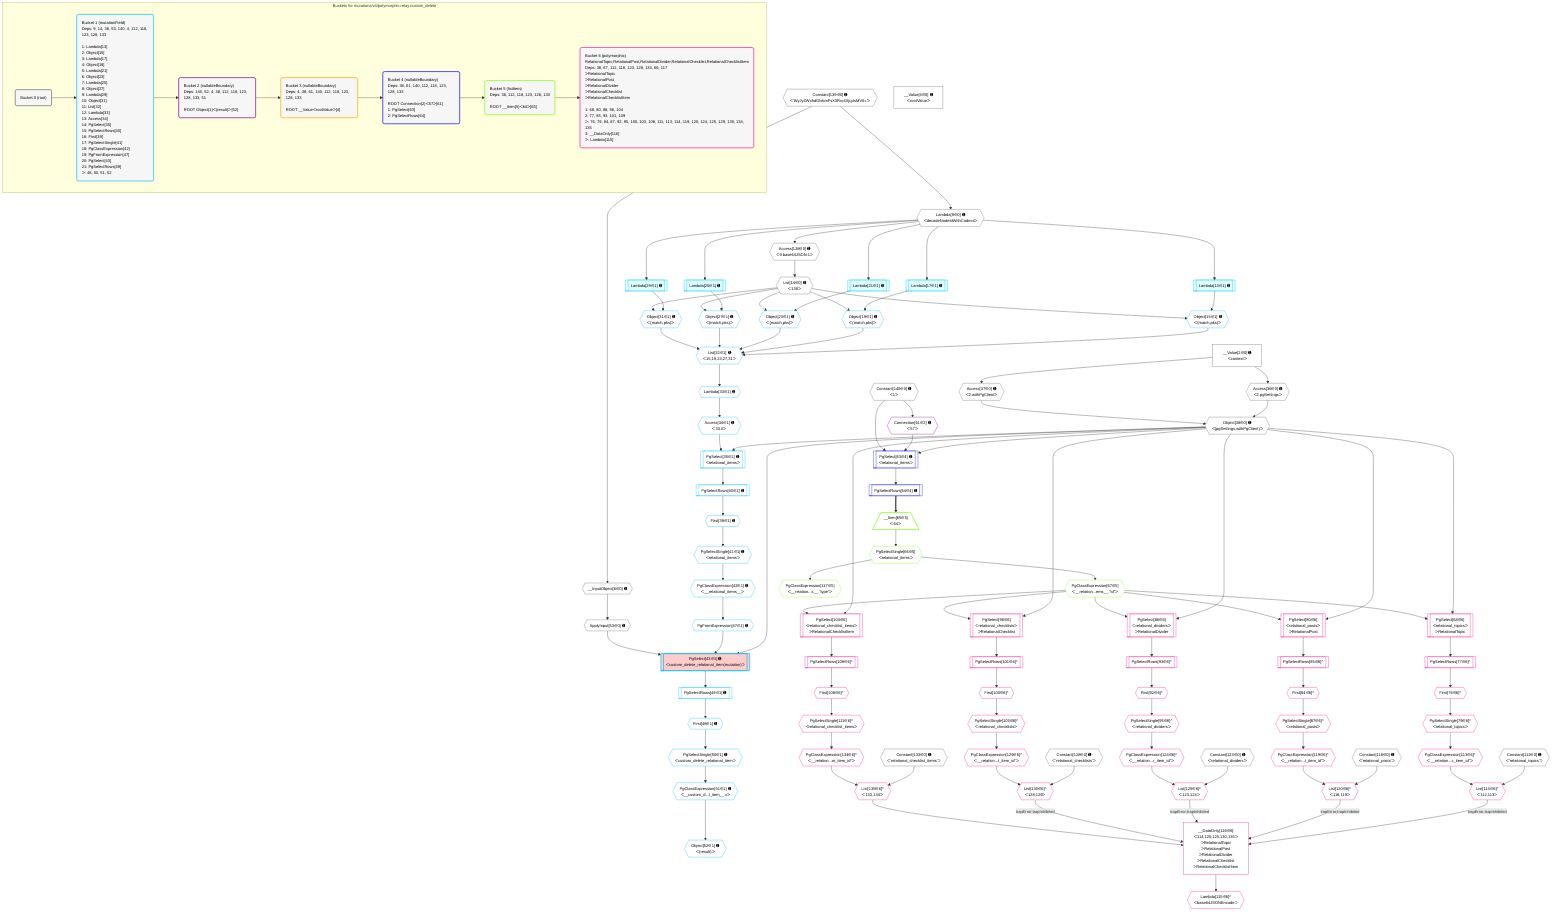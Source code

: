 %%{init: {'themeVariables': { 'fontSize': '12px'}}}%%
graph TD
    classDef path fill:#eee,stroke:#000,color:#000
    classDef plan fill:#fff,stroke-width:1px,color:#000
    classDef itemplan fill:#fff,stroke-width:2px,color:#000
    classDef unbatchedplan fill:#dff,stroke-width:1px,color:#000
    classDef sideeffectplan fill:#fcc,stroke-width:2px,color:#000
    classDef bucket fill:#f6f6f6,color:#000,stroke-width:2px,text-align:left

    subgraph "Buckets for mutations/v4/polymorphic.relay.custom_delete"
    Bucket0("Bucket 0 (root)"):::bucket
    Bucket1("Bucket 1 (mutationField)<br />Deps: 9, 14, 38, 53, 140, 4, 112, 118, 123, 128, 133<br /><br />1: Lambda[13]<br />2: Object[15]<br />3: Lambda[17]<br />4: Object[19]<br />5: Lambda[21]<br />6: Object[23]<br />7: Lambda[25]<br />8: Object[27]<br />9: Lambda[29]<br />10: Object[31]<br />11: List[32]<br />12: Lambda[33]<br />13: Access[34]<br />14: PgSelect[35]<br />15: PgSelectRows[40]<br />16: First[39]<br />17: PgSelectSingle[41]<br />18: PgClassExpression[42]<br />19: PgFromExpression[47]<br />20: PgSelect[43]<br />21: PgSelectRows[49]<br />ᐳ: 48, 50, 51, 52"):::bucket
    Bucket2("Bucket 2 (nullableBoundary)<br />Deps: 140, 52, 4, 38, 112, 118, 123, 128, 133, 51<br /><br />ROOT Object{1}ᐸ{result}ᐳ[52]"):::bucket
    Bucket3("Bucket 3 (nullableBoundary)<br />Deps: 4, 38, 61, 140, 112, 118, 123, 128, 133<br /><br />ROOT __ValueᐸrootValueᐳ[4]"):::bucket
    Bucket4("Bucket 4 (nullableBoundary)<br />Deps: 38, 61, 140, 112, 118, 123, 128, 133<br /><br />ROOT Connection{2}ᐸ57ᐳ[61]<br />1: PgSelect[63]<br />2: PgSelectRows[64]"):::bucket
    Bucket5("Bucket 5 (listItem)<br />Deps: 38, 112, 118, 123, 128, 133<br /><br />ROOT __Item{5}ᐸ64ᐳ[65]"):::bucket
    Bucket6("Bucket 6 (polymorphic)<br />RelationalTopic,RelationalPost,RelationalDivider,RelationalChecklist,RelationalChecklistItem<br />Deps: 38, 67, 112, 118, 123, 128, 133, 66, 117<br />ᐳRelationalTopic<br />ᐳRelationalPost<br />ᐳRelationalDivider<br />ᐳRelationalChecklist<br />ᐳRelationalChecklistItem<br /><br />1: 68, 80, 88, 96, 104<br />2: 77, 85, 93, 101, 109<br />ᐳ: 76, 79, 84, 87, 92, 95, 100, 103, 108, 111, 113, 114, 119, 120, 124, 125, 129, 130, 134, 135<br />3: __DataOnly[116]<br />ᐳ: Lambda[115]"):::bucket
    end
    Bucket0 --> Bucket1
    Bucket1 --> Bucket2
    Bucket2 --> Bucket3
    Bucket3 --> Bucket4
    Bucket4 --> Bucket5
    Bucket5 --> Bucket6

    %% plan dependencies
    __InputObject6{{"__InputObject[6∈0] ➊"}}:::plan
    Constant139{{"Constant[139∈0] ➊<br />ᐸ'WyJyZWxhdGlvbmFsX3RvcGljcyIsMV0='ᐳ"}}:::plan
    Constant139 --> __InputObject6
    Object38{{"Object[38∈0] ➊<br />ᐸ{pgSettings,withPgClient}ᐳ"}}:::plan
    Access36{{"Access[36∈0] ➊<br />ᐸ2.pgSettingsᐳ"}}:::plan
    Access37{{"Access[37∈0] ➊<br />ᐸ2.withPgClientᐳ"}}:::plan
    Access36 & Access37 --> Object38
    Lambda9{{"Lambda[9∈0] ➊<br />ᐸdecodeNodeIdWithCodecsᐳ"}}:::plan
    Constant139 --> Lambda9
    List14{{"List[14∈0] ➊<br />ᐸ138ᐳ"}}:::plan
    Access138{{"Access[138∈0] ➊<br />ᐸ9.base64JSON.1ᐳ"}}:::plan
    Access138 --> List14
    __Value2["__Value[2∈0] ➊<br />ᐸcontextᐳ"]:::plan
    __Value2 --> Access36
    __Value2 --> Access37
    ApplyInput53{{"ApplyInput[53∈0] ➊"}}:::plan
    __InputObject6 --> ApplyInput53
    Lambda9 --> Access138
    __Value4["__Value[4∈0] ➊<br />ᐸrootValueᐳ"]:::plan
    Constant112{{"Constant[112∈0] ➊<br />ᐸ'relational_topics'ᐳ"}}:::plan
    Constant118{{"Constant[118∈0] ➊<br />ᐸ'relational_posts'ᐳ"}}:::plan
    Constant123{{"Constant[123∈0] ➊<br />ᐸ'relational_dividers'ᐳ"}}:::plan
    Constant128{{"Constant[128∈0] ➊<br />ᐸ'relational_checklists'ᐳ"}}:::plan
    Constant133{{"Constant[133∈0] ➊<br />ᐸ'relational_checklist_items'ᐳ"}}:::plan
    Constant140{{"Constant[140∈0] ➊<br />ᐸ1ᐳ"}}:::plan
    List32{{"List[32∈1] ➊<br />ᐸ15,19,23,27,31ᐳ"}}:::plan
    Object15{{"Object[15∈1] ➊<br />ᐸ{match,pks}ᐳ"}}:::plan
    Object19{{"Object[19∈1] ➊<br />ᐸ{match,pks}ᐳ"}}:::plan
    Object23{{"Object[23∈1] ➊<br />ᐸ{match,pks}ᐳ"}}:::plan
    Object27{{"Object[27∈1] ➊<br />ᐸ{match,pks}ᐳ"}}:::plan
    Object31{{"Object[31∈1] ➊<br />ᐸ{match,pks}ᐳ"}}:::plan
    Object15 & Object19 & Object23 & Object27 & Object31 --> List32
    PgSelect43[["PgSelect[43∈1] ➊<br />ᐸcustom_delete_relational_item(mutation)ᐳ"]]:::sideeffectplan
    PgFromExpression47{{"PgFromExpression[47∈1] ➊"}}:::plan
    Object38 & PgFromExpression47 & ApplyInput53 --> PgSelect43
    Lambda13[["Lambda[13∈1] ➊"]]:::unbatchedplan
    Lambda13 & List14 --> Object15
    Lambda17[["Lambda[17∈1] ➊"]]:::unbatchedplan
    Lambda17 & List14 --> Object19
    Lambda21[["Lambda[21∈1] ➊"]]:::unbatchedplan
    Lambda21 & List14 --> Object23
    Lambda25[["Lambda[25∈1] ➊"]]:::unbatchedplan
    Lambda25 & List14 --> Object27
    Lambda29[["Lambda[29∈1] ➊"]]:::unbatchedplan
    Lambda29 & List14 --> Object31
    PgSelect35[["PgSelect[35∈1] ➊<br />ᐸrelational_itemsᐳ"]]:::plan
    Access34{{"Access[34∈1] ➊<br />ᐸ33.0ᐳ"}}:::plan
    Object38 & Access34 --> PgSelect35
    Lambda9 --> Lambda13
    Lambda9 --> Lambda17
    Lambda9 --> Lambda21
    Lambda9 --> Lambda25
    Lambda9 --> Lambda29
    Lambda33{{"Lambda[33∈1] ➊"}}:::plan
    List32 --> Lambda33
    Lambda33 --> Access34
    First39{{"First[39∈1] ➊"}}:::plan
    PgSelectRows40[["PgSelectRows[40∈1] ➊"]]:::plan
    PgSelectRows40 --> First39
    PgSelect35 --> PgSelectRows40
    PgSelectSingle41{{"PgSelectSingle[41∈1] ➊<br />ᐸrelational_itemsᐳ"}}:::plan
    First39 --> PgSelectSingle41
    PgClassExpression42{{"PgClassExpression[42∈1] ➊<br />ᐸ__relational_items__ᐳ"}}:::plan
    PgSelectSingle41 --> PgClassExpression42
    PgClassExpression42 --> PgFromExpression47
    First48{{"First[48∈1] ➊"}}:::plan
    PgSelectRows49[["PgSelectRows[49∈1] ➊"]]:::plan
    PgSelectRows49 --> First48
    PgSelect43 --> PgSelectRows49
    PgSelectSingle50{{"PgSelectSingle[50∈1] ➊<br />ᐸcustom_delete_relational_itemᐳ"}}:::plan
    First48 --> PgSelectSingle50
    PgClassExpression51{{"PgClassExpression[51∈1] ➊<br />ᐸ__custom_d...l_item__.vᐳ"}}:::plan
    PgSelectSingle50 --> PgClassExpression51
    Object52{{"Object[52∈1] ➊<br />ᐸ{result}ᐳ"}}:::plan
    PgClassExpression51 --> Object52
    Connection61{{"Connection[61∈2] ➊<br />ᐸ57ᐳ"}}:::plan
    Constant140 --> Connection61
    PgSelect63[["PgSelect[63∈4] ➊<br />ᐸrelational_itemsᐳ"]]:::plan
    Object38 & Connection61 & Constant140 --> PgSelect63
    PgSelectRows64[["PgSelectRows[64∈4] ➊"]]:::plan
    PgSelect63 --> PgSelectRows64
    __Item65[/"__Item[65∈5]<br />ᐸ64ᐳ"\]:::itemplan
    PgSelectRows64 ==> __Item65
    PgSelectSingle66{{"PgSelectSingle[66∈5]<br />ᐸrelational_itemsᐳ"}}:::plan
    __Item65 --> PgSelectSingle66
    PgClassExpression67{{"PgClassExpression[67∈5]<br />ᐸ__relation...ems__.”id”ᐳ"}}:::plan
    PgSelectSingle66 --> PgClassExpression67
    PgClassExpression117{{"PgClassExpression[117∈5]<br />ᐸ__relation...s__.”type”ᐳ"}}:::plan
    PgSelectSingle66 --> PgClassExpression117
    __DataOnly116["__DataOnly[116∈6]<br />ᐸ114,120,125,130,135ᐳ<br />ᐳRelationalTopic<br />ᐳRelationalPost<br />ᐳRelationalDivider<br />ᐳRelationalChecklist<br />ᐳRelationalChecklistItem"]:::plan
    List114{{"List[114∈6]^<br />ᐸ112,113ᐳ"}}:::plan
    List120{{"List[120∈6]^<br />ᐸ118,119ᐳ"}}:::plan
    List125{{"List[125∈6]^<br />ᐸ123,124ᐳ"}}:::plan
    List130{{"List[130∈6]^<br />ᐸ128,129ᐳ"}}:::plan
    List135{{"List[135∈6]^<br />ᐸ133,134ᐳ"}}:::plan
    List114 -->|"trapError;trapInhibited"| __DataOnly116
    List120 -->|"trapError;trapInhibited"| __DataOnly116
    List125 -->|"trapError;trapInhibited"| __DataOnly116
    List130 -->|"trapError;trapInhibited"| __DataOnly116
    List135 --> __DataOnly116
    PgSelect68[["PgSelect[68∈6]<br />ᐸrelational_topicsᐳ<br />ᐳRelationalTopic"]]:::plan
    Object38 & PgClassExpression67 --> PgSelect68
    PgSelect80[["PgSelect[80∈6]<br />ᐸrelational_postsᐳ<br />ᐳRelationalPost"]]:::plan
    Object38 & PgClassExpression67 --> PgSelect80
    PgSelect88[["PgSelect[88∈6]<br />ᐸrelational_dividersᐳ<br />ᐳRelationalDivider"]]:::plan
    Object38 & PgClassExpression67 --> PgSelect88
    PgSelect96[["PgSelect[96∈6]<br />ᐸrelational_checklistsᐳ<br />ᐳRelationalChecklist"]]:::plan
    Object38 & PgClassExpression67 --> PgSelect96
    PgSelect104[["PgSelect[104∈6]<br />ᐸrelational_checklist_itemsᐳ<br />ᐳRelationalChecklistItem"]]:::plan
    Object38 & PgClassExpression67 --> PgSelect104
    PgClassExpression113{{"PgClassExpression[113∈6]^<br />ᐸ__relation...c_item_id”ᐳ"}}:::plan
    Constant112 & PgClassExpression113 --> List114
    PgClassExpression119{{"PgClassExpression[119∈6]^<br />ᐸ__relation...t_item_id”ᐳ"}}:::plan
    Constant118 & PgClassExpression119 --> List120
    PgClassExpression124{{"PgClassExpression[124∈6]^<br />ᐸ__relation...r_item_id”ᐳ"}}:::plan
    Constant123 & PgClassExpression124 --> List125
    PgClassExpression129{{"PgClassExpression[129∈6]^<br />ᐸ__relation...t_item_id”ᐳ"}}:::plan
    Constant128 & PgClassExpression129 --> List130
    PgClassExpression134{{"PgClassExpression[134∈6]^<br />ᐸ__relation...m_item_id”ᐳ"}}:::plan
    Constant133 & PgClassExpression134 --> List135
    First76{{"First[76∈6]^"}}:::plan
    PgSelectRows77[["PgSelectRows[77∈6]^"]]:::plan
    PgSelectRows77 --> First76
    PgSelect68 --> PgSelectRows77
    PgSelectSingle79{{"PgSelectSingle[79∈6]^<br />ᐸrelational_topicsᐳ"}}:::plan
    First76 --> PgSelectSingle79
    First84{{"First[84∈6]^"}}:::plan
    PgSelectRows85[["PgSelectRows[85∈6]^"]]:::plan
    PgSelectRows85 --> First84
    PgSelect80 --> PgSelectRows85
    PgSelectSingle87{{"PgSelectSingle[87∈6]^<br />ᐸrelational_postsᐳ"}}:::plan
    First84 --> PgSelectSingle87
    First92{{"First[92∈6]^"}}:::plan
    PgSelectRows93[["PgSelectRows[93∈6]^"]]:::plan
    PgSelectRows93 --> First92
    PgSelect88 --> PgSelectRows93
    PgSelectSingle95{{"PgSelectSingle[95∈6]^<br />ᐸrelational_dividersᐳ"}}:::plan
    First92 --> PgSelectSingle95
    First100{{"First[100∈6]^"}}:::plan
    PgSelectRows101[["PgSelectRows[101∈6]^"]]:::plan
    PgSelectRows101 --> First100
    PgSelect96 --> PgSelectRows101
    PgSelectSingle103{{"PgSelectSingle[103∈6]^<br />ᐸrelational_checklistsᐳ"}}:::plan
    First100 --> PgSelectSingle103
    First108{{"First[108∈6]^"}}:::plan
    PgSelectRows109[["PgSelectRows[109∈6]^"]]:::plan
    PgSelectRows109 --> First108
    PgSelect104 --> PgSelectRows109
    PgSelectSingle111{{"PgSelectSingle[111∈6]^<br />ᐸrelational_checklist_itemsᐳ"}}:::plan
    First108 --> PgSelectSingle111
    PgSelectSingle79 --> PgClassExpression113
    Lambda115{{"Lambda[115∈6]^<br />ᐸbase64JSONEncodeᐳ"}}:::plan
    __DataOnly116 --> Lambda115
    PgSelectSingle87 --> PgClassExpression119
    PgSelectSingle95 --> PgClassExpression124
    PgSelectSingle103 --> PgClassExpression129
    PgSelectSingle111 --> PgClassExpression134

    %% define steps
    classDef bucket0 stroke:#696969
    class Bucket0,__Value2,__Value4,__InputObject6,Lambda9,List14,Access36,Access37,Object38,ApplyInput53,Constant112,Constant118,Constant123,Constant128,Constant133,Access138,Constant139,Constant140 bucket0
    classDef bucket1 stroke:#00bfff
    class Bucket1,Lambda13,Object15,Lambda17,Object19,Lambda21,Object23,Lambda25,Object27,Lambda29,Object31,List32,Lambda33,Access34,PgSelect35,First39,PgSelectRows40,PgSelectSingle41,PgClassExpression42,PgSelect43,PgFromExpression47,First48,PgSelectRows49,PgSelectSingle50,PgClassExpression51,Object52 bucket1
    classDef bucket2 stroke:#7f007f
    class Bucket2,Connection61 bucket2
    classDef bucket3 stroke:#ffa500
    class Bucket3 bucket3
    classDef bucket4 stroke:#0000ff
    class Bucket4,PgSelect63,PgSelectRows64 bucket4
    classDef bucket5 stroke:#7fff00
    class Bucket5,__Item65,PgSelectSingle66,PgClassExpression67,PgClassExpression117 bucket5
    classDef bucket6 stroke:#ff1493
    class Bucket6,PgSelect68,First76,PgSelectRows77,PgSelectSingle79,PgSelect80,First84,PgSelectRows85,PgSelectSingle87,PgSelect88,First92,PgSelectRows93,PgSelectSingle95,PgSelect96,First100,PgSelectRows101,PgSelectSingle103,PgSelect104,First108,PgSelectRows109,PgSelectSingle111,PgClassExpression113,List114,Lambda115,__DataOnly116,PgClassExpression119,List120,PgClassExpression124,List125,PgClassExpression129,List130,PgClassExpression134,List135 bucket6